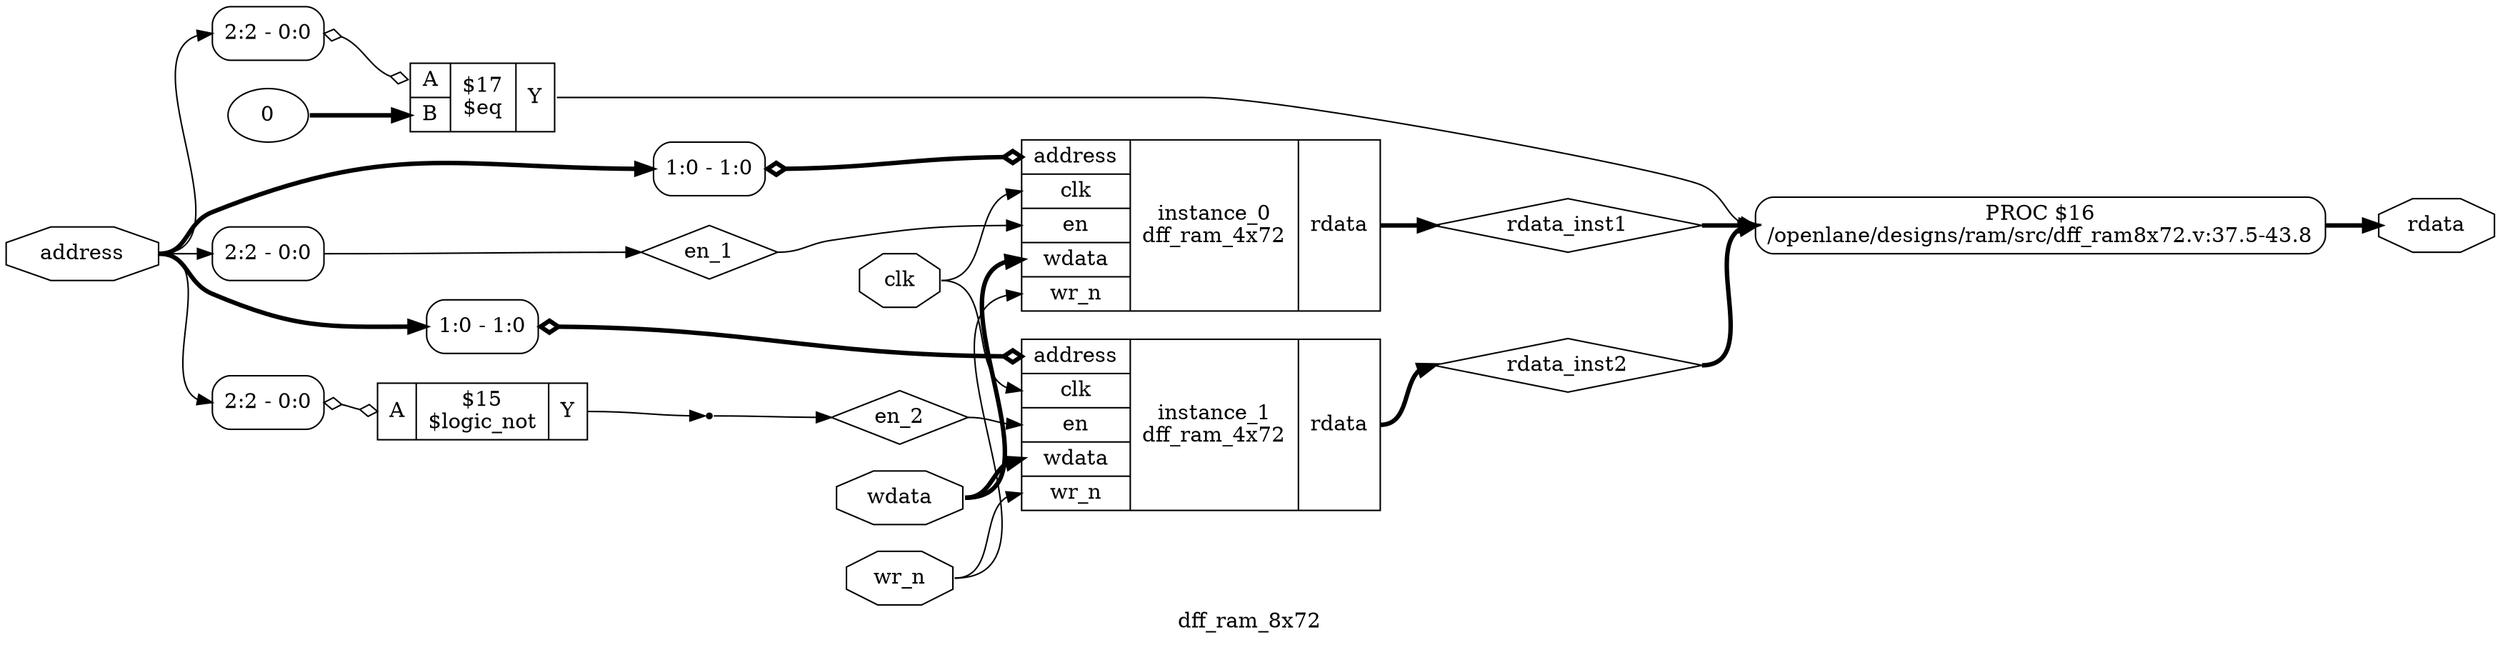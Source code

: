 digraph "dff_ram_8x72" {
label="dff_ram_8x72";
rankdir="LR";
remincross=true;
n5 [ shape=diamond, label="en_2", color="black", fontcolor="black" ];
n6 [ shape=diamond, label="en_1", color="black", fontcolor="black" ];
n7 [ shape=diamond, label="rdata_inst1", color="black", fontcolor="black" ];
n8 [ shape=diamond, label="rdata_inst2", color="black", fontcolor="black" ];
n9 [ shape=octagon, label="rdata", color="black", fontcolor="black" ];
n10 [ shape=octagon, label="wdata", color="black", fontcolor="black" ];
n11 [ shape=octagon, label="address", color="black", fontcolor="black" ];
n12 [ shape=octagon, label="wr_n", color="black", fontcolor="black" ];
n13 [ shape=octagon, label="clk", color="black", fontcolor="black" ];
v0 [ label="0" ];
c17 [ shape=record, label="{{<p14> A|<p15> B}|$17\n$eq|{<p16> Y}}",  ];
x1 [ shape=record, style=rounded, label="<s0> 2:2 - 0:0 ", color="black", fontcolor="black" ];
x1:e -> c17:p14:w [arrowhead=odiamond, arrowtail=odiamond, dir=both, color="black", fontcolor="black", label=""];
c19 [ shape=record, label="{{<p11> address|<p13> clk|<p18> en|<p10> wdata|<p12> wr_n}|instance_1\ndff_ram_4x72|{<p9> rdata}}",  ];
x2 [ shape=record, style=rounded, label="<s0> 1:0 - 1:0 ", color="black", fontcolor="black" ];
x2:e -> c19:p11:w [arrowhead=odiamond, arrowtail=odiamond, dir=both, color="black", fontcolor="black", style="setlinewidth(3)", label=""];
c20 [ shape=record, label="{{<p11> address|<p13> clk|<p18> en|<p10> wdata|<p12> wr_n}|instance_0\ndff_ram_4x72|{<p9> rdata}}",  ];
x3 [ shape=record, style=rounded, label="<s0> 1:0 - 1:0 ", color="black", fontcolor="black" ];
x3:e -> c20:p11:w [arrowhead=odiamond, arrowtail=odiamond, dir=both, color="black", fontcolor="black", style="setlinewidth(3)", label=""];
c21 [ shape=record, label="{{<p14> A}|$15\n$logic_not|{<p16> Y}}",  ];
x4 [ shape=record, style=rounded, label="<s0> 2:2 - 0:0 ", color="black", fontcolor="black" ];
x4:e -> c21:p14:w [arrowhead=odiamond, arrowtail=odiamond, dir=both, color="black", fontcolor="black", label=""];
p5 [shape=box, style=rounded, label="PROC $16\n/openlane/designs/ram/src/dff_ram8x72.v:37.5-43.8"];
x6 [ shape=record, style=rounded, label="<s0> 2:2 - 0:0 ", color="black", fontcolor="black" ];
x7 [shape=point, ];
n10:e -> c19:p10:w [color="black", fontcolor="black", style="setlinewidth(3)", label=""];
n10:e -> c20:p10:w [color="black", fontcolor="black", style="setlinewidth(3)", label=""];
n11:e -> x1:s0:w [color="black", fontcolor="black", label=""];
n11:e -> x2:s0:w [color="black", fontcolor="black", style="setlinewidth(3)", label=""];
n11:e -> x3:s0:w [color="black", fontcolor="black", style="setlinewidth(3)", label=""];
n11:e -> x4:s0:w [color="black", fontcolor="black", label=""];
n11:e -> x6:s0:w [color="black", fontcolor="black", label=""];
n12:e -> c19:p12:w [color="black", fontcolor="black", label=""];
n12:e -> c20:p12:w [color="black", fontcolor="black", label=""];
n13:e -> c19:p13:w [color="black", fontcolor="black", label=""];
n13:e -> c20:p13:w [color="black", fontcolor="black", label=""];
c17:p16:e -> p5:w [color="black", fontcolor="black", label=""];
c21:p16:e -> x7:w [color="black", fontcolor="black", label=""];
x7:e -> n5:w [color="black", fontcolor="black", label=""];
n5:e -> c19:p18:w [color="black", fontcolor="black", label=""];
x6:e -> n6:w [color="black", fontcolor="black", label=""];
n6:e -> c20:p18:w [color="black", fontcolor="black", label=""];
c20:p9:e -> n7:w [color="black", fontcolor="black", style="setlinewidth(3)", label=""];
n7:e -> p5:w [color="black", fontcolor="black", style="setlinewidth(3)", label=""];
c19:p9:e -> n8:w [color="black", fontcolor="black", style="setlinewidth(3)", label=""];
n8:e -> p5:w [color="black", fontcolor="black", style="setlinewidth(3)", label=""];
p5:e -> n9:w [color="black", fontcolor="black", style="setlinewidth(3)", label=""];
v0:e -> c17:p15:w [color="black", fontcolor="black", style="setlinewidth(3)", label=""];
}
